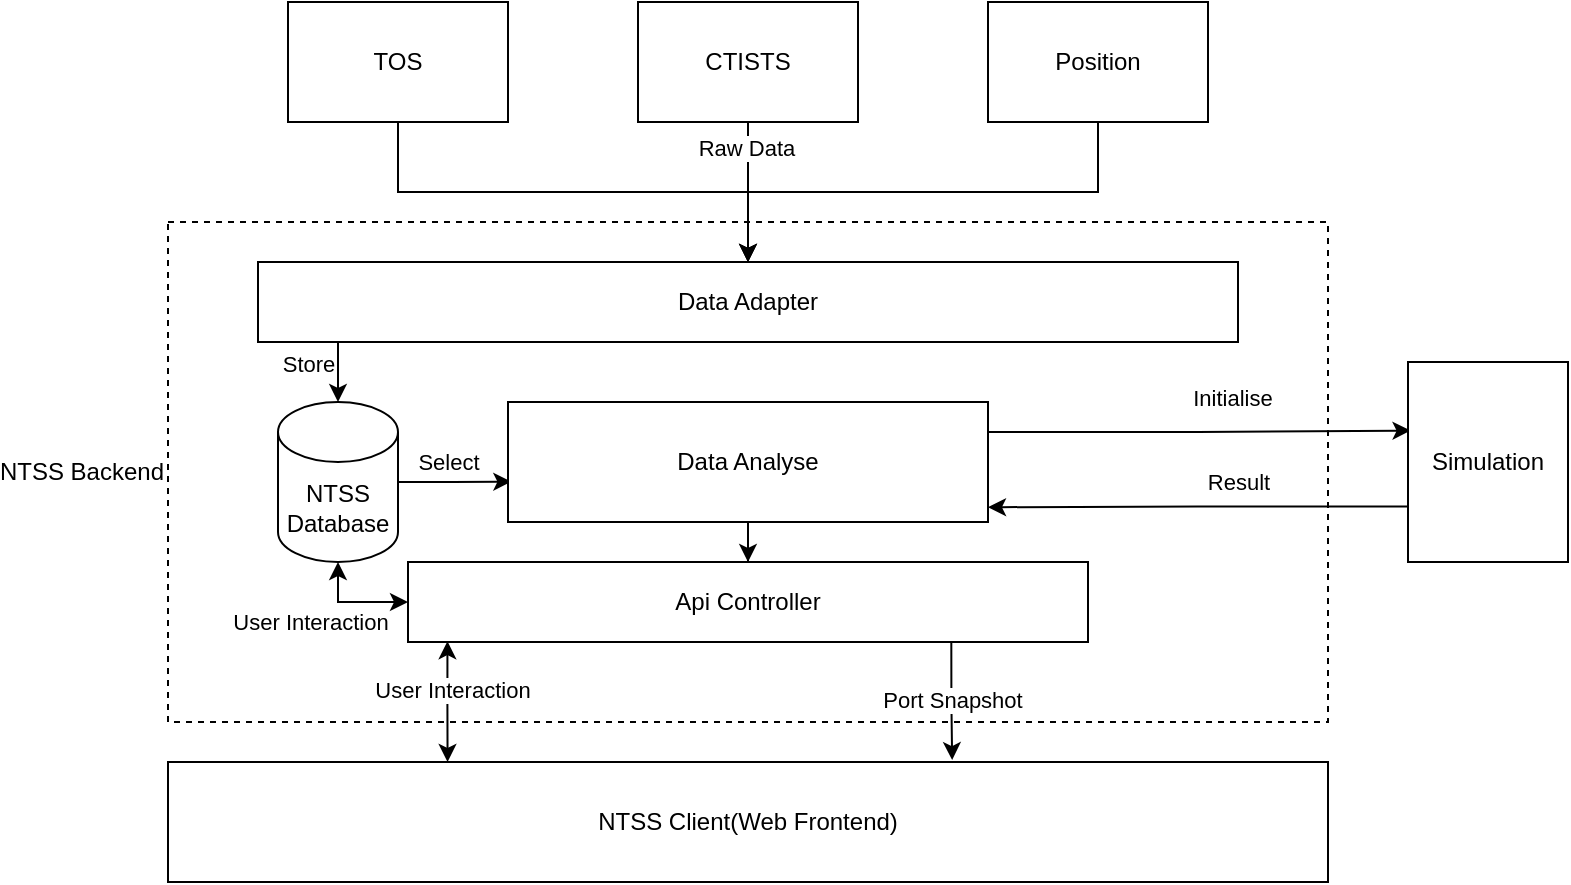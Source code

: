 <mxfile version="21.2.8" type="device">
  <diagram name="SystemStructure" id="cGT3T4Gb9t00RIeizV1k">
    <mxGraphModel dx="1728" dy="1004" grid="1" gridSize="10" guides="1" tooltips="1" connect="1" arrows="1" fold="1" page="1" pageScale="1" pageWidth="827" pageHeight="1169" math="0" shadow="0">
      <root>
        <mxCell id="0" />
        <mxCell id="1" parent="0" />
        <mxCell id="alwMy--Caxlx6JjLXlEb-12" style="edgeStyle=orthogonalEdgeStyle;rounded=0;orthogonalLoop=1;jettySize=auto;html=1;exitX=1;exitY=0.25;exitDx=0;exitDy=0;entryX=0.016;entryY=0.343;entryDx=0;entryDy=0;entryPerimeter=0;" edge="1" parent="1" source="alwMy--Caxlx6JjLXlEb-22" target="alwMy--Caxlx6JjLXlEb-11">
          <mxGeometry relative="1" as="geometry" />
        </mxCell>
        <mxCell id="alwMy--Caxlx6JjLXlEb-14" value="Initialise" style="edgeLabel;html=1;align=center;verticalAlign=middle;resizable=0;points=[];" vertex="1" connectable="0" parent="alwMy--Caxlx6JjLXlEb-12">
          <mxGeometry x="0.281" y="-2" relative="1" as="geometry">
            <mxPoint x="-14" y="-19" as="offset" />
          </mxGeometry>
        </mxCell>
        <mxCell id="alwMy--Caxlx6JjLXlEb-1" value="NTSS Backend" style="rounded=0;whiteSpace=wrap;html=1;verticalAlign=middle;dashed=1;labelPosition=left;verticalLabelPosition=middle;align=right;horizontal=1;fillColor=none;" vertex="1" parent="1">
          <mxGeometry x="100" y="140" width="580" height="250" as="geometry" />
        </mxCell>
        <mxCell id="alwMy--Caxlx6JjLXlEb-2" value="NTSS Client(Web Frontend)" style="rounded=0;whiteSpace=wrap;html=1;" vertex="1" parent="1">
          <mxGeometry x="100" y="410" width="580" height="60" as="geometry" />
        </mxCell>
        <mxCell id="alwMy--Caxlx6JjLXlEb-30" style="edgeStyle=orthogonalEdgeStyle;rounded=0;orthogonalLoop=1;jettySize=auto;html=1;entryX=0.5;entryY=0;entryDx=0;entryDy=0;" edge="1" parent="1" source="alwMy--Caxlx6JjLXlEb-3" target="alwMy--Caxlx6JjLXlEb-19">
          <mxGeometry relative="1" as="geometry" />
        </mxCell>
        <mxCell id="alwMy--Caxlx6JjLXlEb-3" value="TOS" style="rounded=0;whiteSpace=wrap;html=1;" vertex="1" parent="1">
          <mxGeometry x="160" y="30" width="110" height="60" as="geometry" />
        </mxCell>
        <mxCell id="alwMy--Caxlx6JjLXlEb-31" style="edgeStyle=orthogonalEdgeStyle;rounded=0;orthogonalLoop=1;jettySize=auto;html=1;entryX=0.5;entryY=0;entryDx=0;entryDy=0;" edge="1" parent="1" source="alwMy--Caxlx6JjLXlEb-5" target="alwMy--Caxlx6JjLXlEb-19">
          <mxGeometry relative="1" as="geometry" />
        </mxCell>
        <mxCell id="alwMy--Caxlx6JjLXlEb-33" value="Raw Data" style="edgeLabel;html=1;align=center;verticalAlign=middle;resizable=0;points=[];" vertex="1" connectable="0" parent="alwMy--Caxlx6JjLXlEb-31">
          <mxGeometry x="-0.629" y="-1" relative="1" as="geometry">
            <mxPoint as="offset" />
          </mxGeometry>
        </mxCell>
        <mxCell id="alwMy--Caxlx6JjLXlEb-5" value="CTISTS" style="rounded=0;whiteSpace=wrap;html=1;" vertex="1" parent="1">
          <mxGeometry x="335" y="30" width="110" height="60" as="geometry" />
        </mxCell>
        <mxCell id="alwMy--Caxlx6JjLXlEb-32" style="edgeStyle=orthogonalEdgeStyle;rounded=0;orthogonalLoop=1;jettySize=auto;html=1;" edge="1" parent="1" source="alwMy--Caxlx6JjLXlEb-6" target="alwMy--Caxlx6JjLXlEb-19">
          <mxGeometry relative="1" as="geometry" />
        </mxCell>
        <mxCell id="alwMy--Caxlx6JjLXlEb-6" value="Position" style="rounded=0;whiteSpace=wrap;html=1;" vertex="1" parent="1">
          <mxGeometry x="510" y="30" width="110" height="60" as="geometry" />
        </mxCell>
        <mxCell id="alwMy--Caxlx6JjLXlEb-13" style="edgeStyle=orthogonalEdgeStyle;rounded=0;orthogonalLoop=1;jettySize=auto;html=1;entryX=1;entryY=0.877;entryDx=0;entryDy=0;exitX=-0.005;exitY=0.722;exitDx=0;exitDy=0;exitPerimeter=0;entryPerimeter=0;" edge="1" parent="1" source="alwMy--Caxlx6JjLXlEb-11" target="alwMy--Caxlx6JjLXlEb-22">
          <mxGeometry relative="1" as="geometry" />
        </mxCell>
        <mxCell id="alwMy--Caxlx6JjLXlEb-15" value="Result" style="edgeLabel;html=1;align=center;verticalAlign=middle;resizable=0;points=[];" vertex="1" connectable="0" parent="alwMy--Caxlx6JjLXlEb-13">
          <mxGeometry x="-0.332" y="2" relative="1" as="geometry">
            <mxPoint x="-15" y="-14" as="offset" />
          </mxGeometry>
        </mxCell>
        <mxCell id="alwMy--Caxlx6JjLXlEb-11" value="Simulation" style="rounded=0;whiteSpace=wrap;html=1;" vertex="1" parent="1">
          <mxGeometry x="720" y="210" width="80" height="100" as="geometry" />
        </mxCell>
        <mxCell id="alwMy--Caxlx6JjLXlEb-34" style="edgeStyle=orthogonalEdgeStyle;rounded=0;orthogonalLoop=1;jettySize=auto;html=1;" edge="1" parent="1" source="alwMy--Caxlx6JjLXlEb-19" target="alwMy--Caxlx6JjLXlEb-20">
          <mxGeometry relative="1" as="geometry">
            <Array as="points">
              <mxPoint x="185" y="220" />
              <mxPoint x="185" y="220" />
            </Array>
          </mxGeometry>
        </mxCell>
        <mxCell id="alwMy--Caxlx6JjLXlEb-41" value="Store" style="edgeLabel;html=1;align=center;verticalAlign=middle;resizable=0;points=[];" vertex="1" connectable="0" parent="alwMy--Caxlx6JjLXlEb-34">
          <mxGeometry x="-0.271" y="-1" relative="1" as="geometry">
            <mxPoint x="-14" as="offset" />
          </mxGeometry>
        </mxCell>
        <mxCell id="alwMy--Caxlx6JjLXlEb-19" value="Data Adapter" style="rounded=0;whiteSpace=wrap;html=1;fillColor=none;" vertex="1" parent="1">
          <mxGeometry x="145" y="160" width="490" height="40" as="geometry" />
        </mxCell>
        <mxCell id="alwMy--Caxlx6JjLXlEb-35" style="edgeStyle=orthogonalEdgeStyle;rounded=0;orthogonalLoop=1;jettySize=auto;html=1;entryX=0.007;entryY=0.664;entryDx=0;entryDy=0;entryPerimeter=0;" edge="1" parent="1" source="alwMy--Caxlx6JjLXlEb-20" target="alwMy--Caxlx6JjLXlEb-22">
          <mxGeometry relative="1" as="geometry" />
        </mxCell>
        <mxCell id="alwMy--Caxlx6JjLXlEb-42" value="Select" style="edgeLabel;html=1;align=center;verticalAlign=middle;resizable=0;points=[];" vertex="1" connectable="0" parent="alwMy--Caxlx6JjLXlEb-35">
          <mxGeometry x="0.332" relative="1" as="geometry">
            <mxPoint x="-13" y="-10" as="offset" />
          </mxGeometry>
        </mxCell>
        <mxCell id="alwMy--Caxlx6JjLXlEb-43" style="edgeStyle=orthogonalEdgeStyle;rounded=0;orthogonalLoop=1;jettySize=auto;html=1;entryX=0;entryY=0.5;entryDx=0;entryDy=0;exitX=0.5;exitY=1;exitDx=0;exitDy=0;exitPerimeter=0;startArrow=classic;startFill=1;" edge="1" parent="1" source="alwMy--Caxlx6JjLXlEb-20" target="alwMy--Caxlx6JjLXlEb-26">
          <mxGeometry relative="1" as="geometry" />
        </mxCell>
        <mxCell id="alwMy--Caxlx6JjLXlEb-44" value="User Interaction" style="edgeLabel;html=1;align=center;verticalAlign=middle;resizable=0;points=[];" vertex="1" connectable="0" parent="alwMy--Caxlx6JjLXlEb-43">
          <mxGeometry x="0.143" relative="1" as="geometry">
            <mxPoint x="-26" y="10" as="offset" />
          </mxGeometry>
        </mxCell>
        <mxCell id="alwMy--Caxlx6JjLXlEb-20" value="NTSS&lt;br&gt;Database" style="shape=cylinder3;whiteSpace=wrap;html=1;boundedLbl=1;backgroundOutline=1;size=15;" vertex="1" parent="1">
          <mxGeometry x="155" y="230" width="60" height="80" as="geometry" />
        </mxCell>
        <mxCell id="alwMy--Caxlx6JjLXlEb-36" style="edgeStyle=orthogonalEdgeStyle;rounded=0;orthogonalLoop=1;jettySize=auto;html=1;" edge="1" parent="1" source="alwMy--Caxlx6JjLXlEb-22" target="alwMy--Caxlx6JjLXlEb-26">
          <mxGeometry relative="1" as="geometry" />
        </mxCell>
        <mxCell id="alwMy--Caxlx6JjLXlEb-22" value="Data Analyse" style="rounded=0;whiteSpace=wrap;html=1;" vertex="1" parent="1">
          <mxGeometry x="270" y="230" width="240" height="60" as="geometry" />
        </mxCell>
        <mxCell id="alwMy--Caxlx6JjLXlEb-38" style="edgeStyle=orthogonalEdgeStyle;rounded=0;orthogonalLoop=1;jettySize=auto;html=1;entryX=0.241;entryY=0;entryDx=0;entryDy=0;entryPerimeter=0;exitX=0.058;exitY=0.99;exitDx=0;exitDy=0;exitPerimeter=0;startArrow=classic;startFill=1;" edge="1" parent="1" source="alwMy--Caxlx6JjLXlEb-26" target="alwMy--Caxlx6JjLXlEb-2">
          <mxGeometry relative="1" as="geometry" />
        </mxCell>
        <mxCell id="alwMy--Caxlx6JjLXlEb-39" value="User Interaction" style="edgeLabel;html=1;align=center;verticalAlign=middle;resizable=0;points=[];" vertex="1" connectable="0" parent="alwMy--Caxlx6JjLXlEb-38">
          <mxGeometry x="-0.202" y="2" relative="1" as="geometry">
            <mxPoint as="offset" />
          </mxGeometry>
        </mxCell>
        <mxCell id="alwMy--Caxlx6JjLXlEb-45" value="Port Snapshot" style="edgeStyle=orthogonalEdgeStyle;rounded=0;orthogonalLoop=1;jettySize=auto;html=1;exitX=0.799;exitY=0.983;exitDx=0;exitDy=0;exitPerimeter=0;entryX=0.676;entryY=-0.016;entryDx=0;entryDy=0;entryPerimeter=0;" edge="1" parent="1" source="alwMy--Caxlx6JjLXlEb-26" target="alwMy--Caxlx6JjLXlEb-2">
          <mxGeometry relative="1" as="geometry" />
        </mxCell>
        <mxCell id="alwMy--Caxlx6JjLXlEb-26" value="Api Controller" style="rounded=0;whiteSpace=wrap;html=1;" vertex="1" parent="1">
          <mxGeometry x="220" y="310" width="340" height="40" as="geometry" />
        </mxCell>
      </root>
    </mxGraphModel>
  </diagram>
</mxfile>
